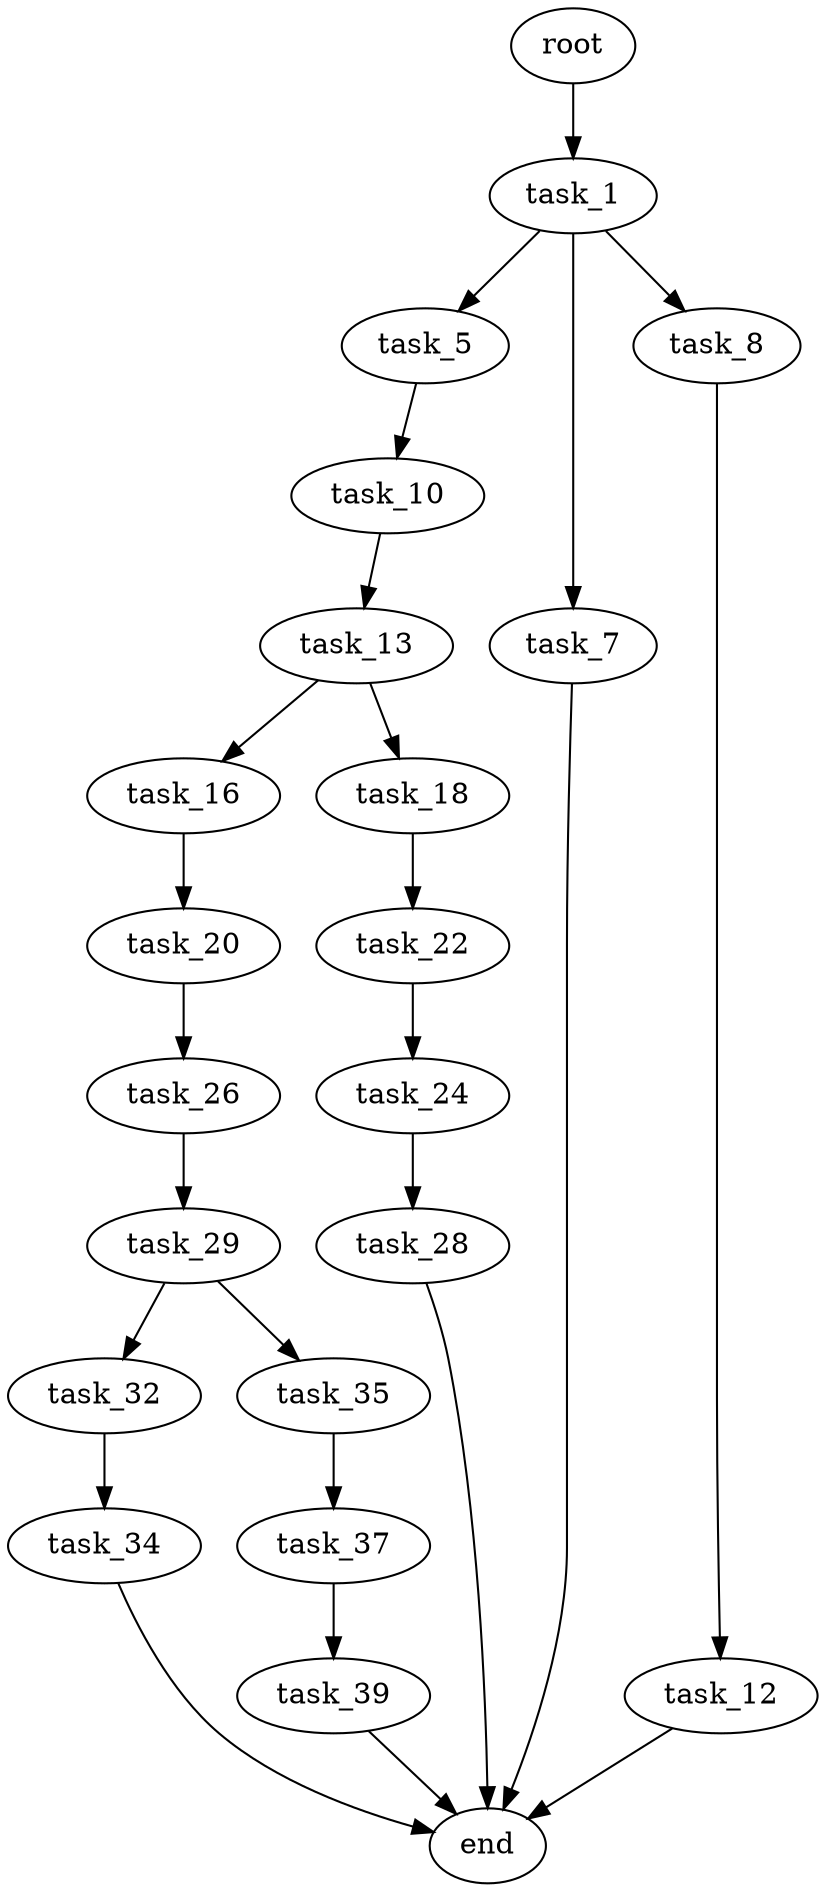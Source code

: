 digraph G {
  root [size="0.000000"];
  task_1 [size="5285214540.000000"];
  task_5 [size="338297744616.000000"];
  task_7 [size="1174892691002.000000"];
  task_8 [size="12606616628.000000"];
  task_10 [size="592131362498.000000"];
  end [size="0.000000"];
  task_12 [size="175241629481.000000"];
  task_13 [size="1186360635.000000"];
  task_16 [size="84644114811.000000"];
  task_18 [size="3407091465.000000"];
  task_20 [size="127211674236.000000"];
  task_22 [size="730718658837.000000"];
  task_26 [size="28991029248.000000"];
  task_24 [size="51802423831.000000"];
  task_28 [size="1337033730.000000"];
  task_29 [size="22768493290.000000"];
  task_32 [size="68086356875.000000"];
  task_35 [size="782757789696.000000"];
  task_34 [size="399094796774.000000"];
  task_37 [size="1154802783.000000"];
  task_39 [size="14853387223.000000"];

  root -> task_1 [size="1.000000"];
  task_1 -> task_5 [size="134217728.000000"];
  task_1 -> task_7 [size="134217728.000000"];
  task_1 -> task_8 [size="134217728.000000"];
  task_5 -> task_10 [size="536870912.000000"];
  task_7 -> end [size="1.000000"];
  task_8 -> task_12 [size="536870912.000000"];
  task_10 -> task_13 [size="838860800.000000"];
  task_12 -> end [size="1.000000"];
  task_13 -> task_16 [size="75497472.000000"];
  task_13 -> task_18 [size="75497472.000000"];
  task_16 -> task_20 [size="209715200.000000"];
  task_18 -> task_22 [size="301989888.000000"];
  task_20 -> task_26 [size="134217728.000000"];
  task_22 -> task_24 [size="838860800.000000"];
  task_26 -> task_29 [size="75497472.000000"];
  task_24 -> task_28 [size="75497472.000000"];
  task_28 -> end [size="1.000000"];
  task_29 -> task_32 [size="536870912.000000"];
  task_29 -> task_35 [size="536870912.000000"];
  task_32 -> task_34 [size="301989888.000000"];
  task_35 -> task_37 [size="679477248.000000"];
  task_34 -> end [size="1.000000"];
  task_37 -> task_39 [size="33554432.000000"];
  task_39 -> end [size="1.000000"];
}
